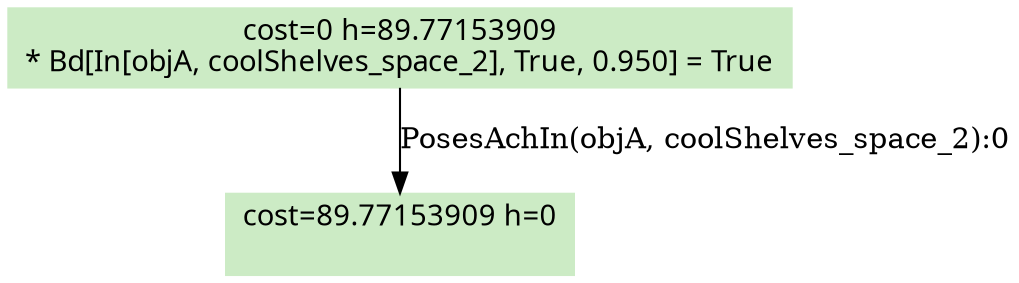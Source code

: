 digraph G {
    ordering=out;
    node [fontname=HelveticaBold];
    "0" [shape=box, label="cost=0 h=89.77153909\n* Bd[In[objA, coolShelves_space_2], True, 0.950] = True\n"];
    "112" [shape=box, label="cost=89.77153909 h=0\n\n"];
    "0" [shape=box, style=filled, colorscheme=pastel16, color=2, label="cost=0 h=89.77153909\n* Bd[In[objA, coolShelves_space_2], True, 0.950] = True\n"];
    "0" -> "112"[label="PosesAchIn(objA, coolShelves_space_2):0"];
    "0" [shape=box, style=filled, colorscheme=pastel16,color=3];
    "112" [shape=box, style=filled, colorscheme=pastel16,color=3];
}
